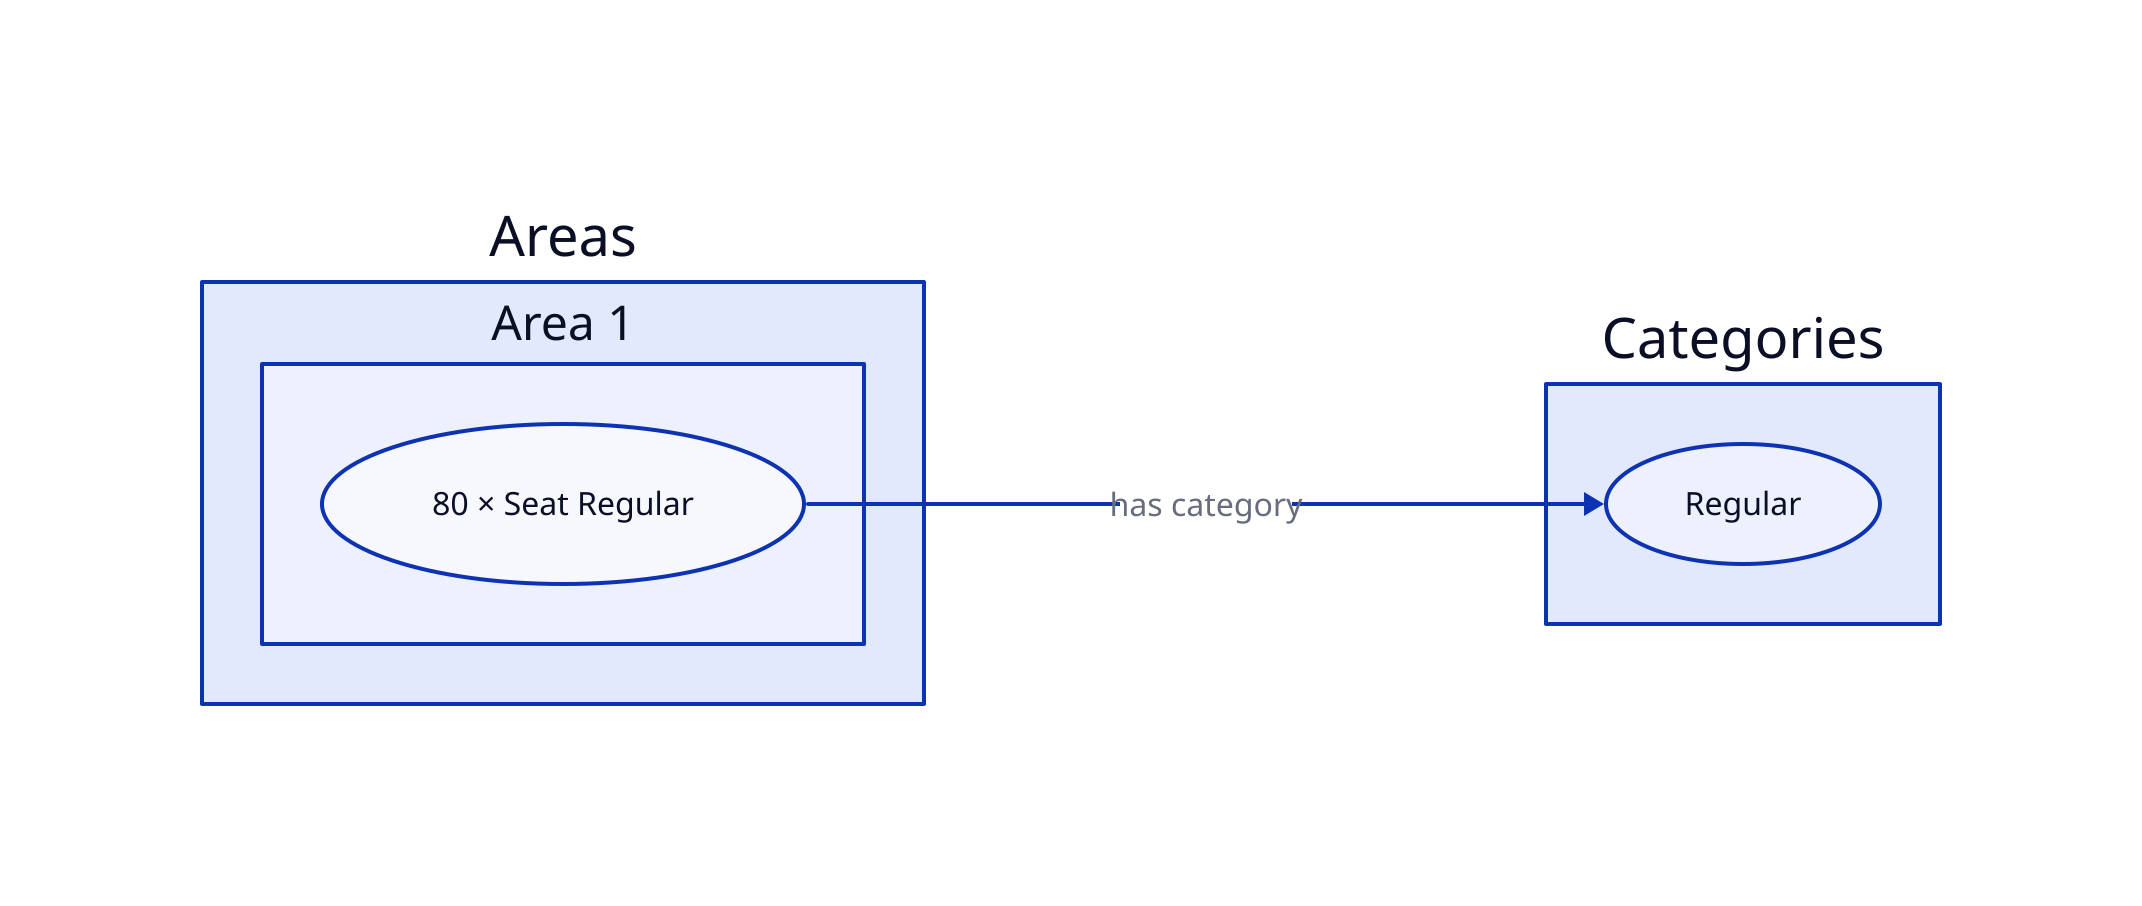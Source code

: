 # layout: dagre

direction: right

Categories: {
  Regular: {shape: oval}
}

Areas: {
  Area 1: {
    Seat Regular: {label: "80 × Seat Regular"; shape: oval}
  }
}

Areas.Area 1.Seat Regular -> Categories.Regular: has category
